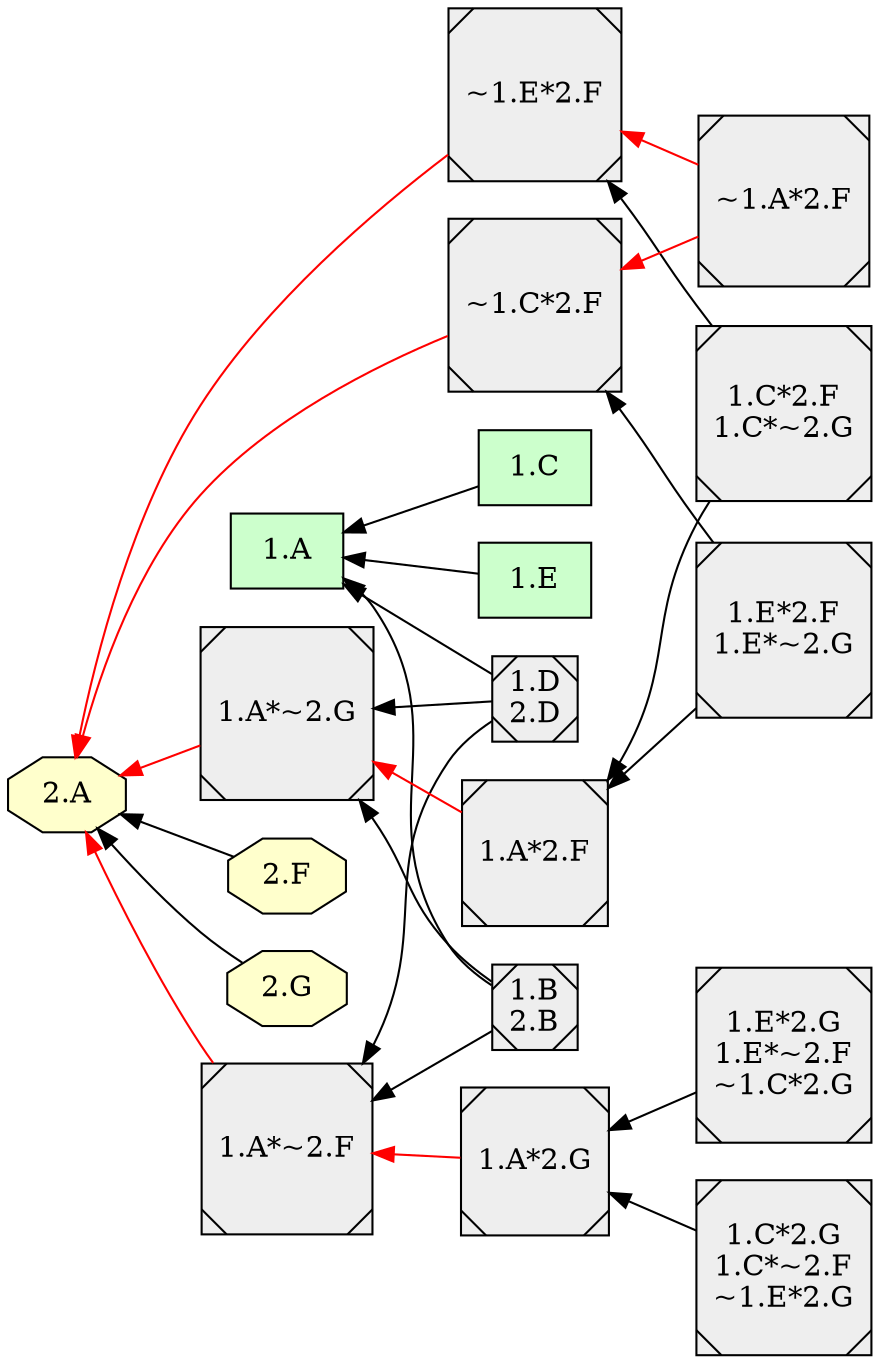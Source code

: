 digraph {

rankdir = RL

  node [shape=box style="filled" fillcolor="#CCFFCC"]
  "1.C"
  "1.A"
  "1.E"
  "1.A"
  "1.A"
  "1.A"
  node [shape=octagon style="filled" fillcolor="#FFFFCC"]
  "2.F"
  "2.A"
  "2.G"
  "2.A"
  "2.A"
  "2.A"
  "2.A"
  "2.A"
  "2.A"
  "2.A"
  "2.A"
  "2.A"
  "2.A"
  "2.A"
  node [shape=Msquare style="filled" fillcolor="#EEEEEE"]
  "1.B\n2.B"
  "1.D\n2.D"
  "1.D\n2.D"
  "1.E*2.G\n1.E*~2.F\n~1.C*2.G"
  "1.E*2.F\n1.E*~2.G"
  "1.B\n2.B"
  "1.C*2.G\n1.C*~2.F\n~1.E*2.G"
  "1.C*2.F\n1.C*~2.G"
  "1.C*2.G\n1.C*~2.F\n~1.E*2.G"
  "~1.A*2.F"
  "~1.C*2.F"
  "~1.A*2.F"
  "~1.E*2.F"
  "1.A*2.F"
  "1.A*~2.G"
  "1.A*~2.F"
  "1.A*2.G"
  "1.A*~2.F"
  "1.A*~2.G"
  "~1.E*2.F"
  "~1.C*2.F"
  "1.E*2.G\n1.E*~2.F\n~1.C*2.G"
  "1.A*2.G"
  "1.B\n2.B"
  "1.B\n2.B"
  "1.A*~2.F"
  "1.B\n2.B"
  "1.A*~2.G"
  "1.D\n2.D"
  "1.D\n2.D"
  "1.A*~2.F"
  "1.D\n2.D"
  "1.A*~2.G"
  "1.E*2.F\n1.E*~2.G"
  "~1.C*2.F"
  "1.E*2.F\n1.E*~2.G"
  "1.A*2.F"
  "1.C*2.G\n1.C*~2.F\n~1.E*2.G"
  "1.A*2.G"
  "1.C*2.F\n1.C*~2.G"
  "~1.E*2.F"
  "1.C*2.F\n1.C*~2.G"
  "1.A*2.F"
  "1.E*2.G\n1.E*~2.F\n~1.C*2.G"
  "1.E*2.G\n1.E*~2.F\n~1.C*2.G"
  "1.A*~2.F"
  "1.B\n2.B"
  "1.D\n2.D"
  "1.E*2.F\n1.E*~2.G"
  "1.E*2.F\n1.E*~2.G"
  "1.A*~2.G"
  "1.C*2.G\n1.C*~2.F\n~1.E*2.G"
  "1.C*2.G\n1.C*~2.F\n~1.E*2.G"
  "1.A*~2.F"
  "1.C*2.F\n1.C*~2.G"
  "1.C*2.F\n1.C*~2.G"
  "1.A*~2.G"
  "1.C" -> "1.A" [style=filled, color=black];
  "1.E" -> "1.A" [style=filled, color=black];
  "2.F" -> "2.A" [style=filled, color=black];
  "2.G" -> "2.A" [style=filled, color=black];
  "~1.A*2.F" -> "~1.C*2.F" [style=filled, color=red];
  "~1.A*2.F" -> "~1.E*2.F" [style=filled, color=red];
  "1.A*2.F" -> "1.A*~2.G" [style=filled, color=red];
  "1.A*~2.F" -> "2.A" [style=filled, color=red];
  "1.A*2.G" -> "1.A*~2.F" [style=filled, color=red];
  "1.A*~2.G" -> "2.A" [style=filled, color=red];
  "~1.E*2.F" -> "2.A" [style=filled, color=red];
  "~1.C*2.F" -> "2.A" [style=filled, color=red];
  "1.E*2.G\n1.E*~2.F\n~1.C*2.G" -> "1.A*2.G" [style=filled, color=black];
  "1.B\n2.B" -> "1.A" [style=filled, color=black];
  "1.B\n2.B" -> "1.A*~2.F" [style=filled, color=black];
  "1.B\n2.B" -> "1.A*~2.G" [style=filled, color=black];
  "1.D\n2.D" -> "1.A" [style=filled, color=black];
  "1.D\n2.D" -> "1.A*~2.F" [style=filled, color=black];
  "1.D\n2.D" -> "1.A*~2.G" [style=filled, color=black];
  "1.E*2.F\n1.E*~2.G" -> "~1.C*2.F" [style=filled, color=black];
  "1.E*2.F\n1.E*~2.G" -> "1.A*2.F" [style=filled, color=black];
  "1.C*2.G\n1.C*~2.F\n~1.E*2.G" -> "1.A*2.G" [style=filled, color=black];
  "1.C*2.F\n1.C*~2.G" -> "~1.E*2.F" [style=filled, color=black];
  "1.C*2.F\n1.C*~2.G" -> "1.A*2.F" [style=filled, color=black];
  subgraph cluster_lg {
    rankdir = LR
  }
}
